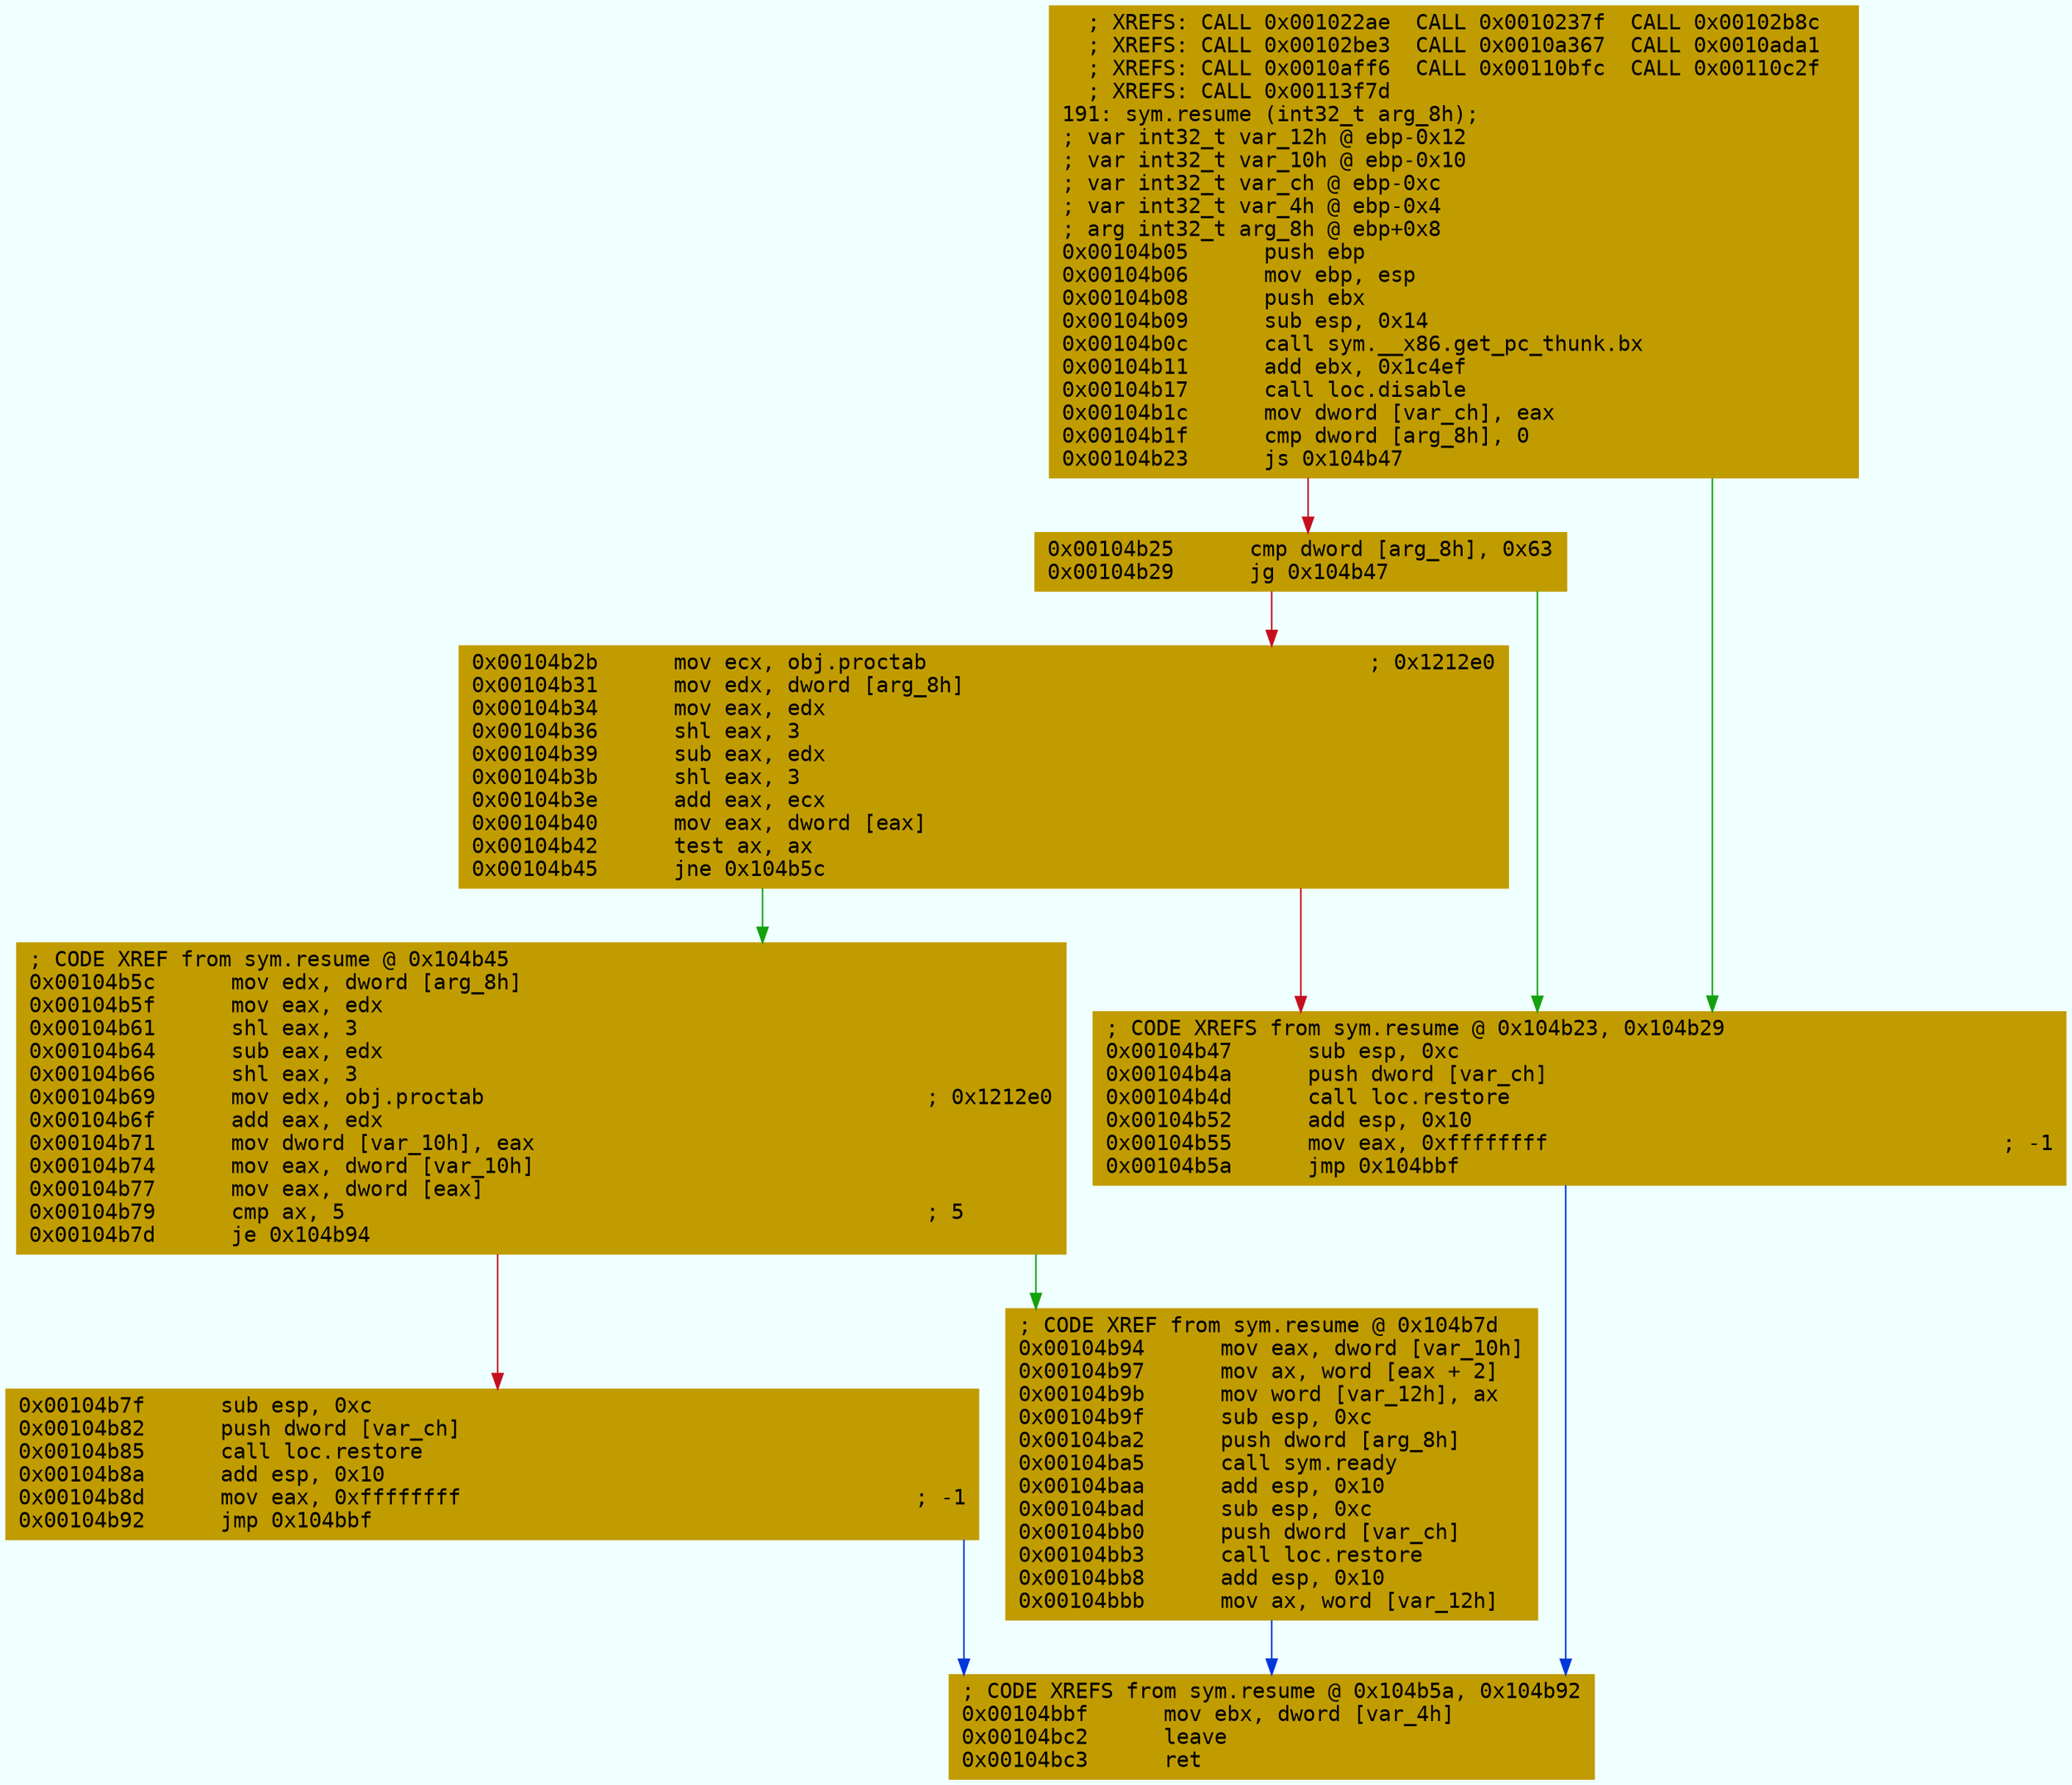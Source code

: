 digraph code {
	graph [bgcolor=azure fontsize=8 fontname="Courier" splines="ortho"];
	node [fillcolor=gray style=filled shape=box];
	edge [arrowhead="normal"];
	"0x00104b05" [URL="sym.resume/0x00104b05", fillcolor="#c19c00",color="#c19c00", fontname="Courier",label="  ; XREFS: CALL 0x001022ae  CALL 0x0010237f  CALL 0x00102b8c  \l  ; XREFS: CALL 0x00102be3  CALL 0x0010a367  CALL 0x0010ada1  \l  ; XREFS: CALL 0x0010aff6  CALL 0x00110bfc  CALL 0x00110c2f  \l  ; XREFS: CALL 0x00113f7d  \l191: sym.resume (int32_t arg_8h);\l; var int32_t var_12h @ ebp-0x12\l; var int32_t var_10h @ ebp-0x10\l; var int32_t var_ch @ ebp-0xc\l; var int32_t var_4h @ ebp-0x4\l; arg int32_t arg_8h @ ebp+0x8\l0x00104b05      push ebp\l0x00104b06      mov ebp, esp\l0x00104b08      push ebx\l0x00104b09      sub esp, 0x14\l0x00104b0c      call sym.__x86.get_pc_thunk.bx\l0x00104b11      add ebx, 0x1c4ef\l0x00104b17      call loc.disable\l0x00104b1c      mov dword [var_ch], eax\l0x00104b1f      cmp dword [arg_8h], 0\l0x00104b23      js 0x104b47\l"]
	"0x00104b25" [URL="sym.resume/0x00104b25", fillcolor="#c19c00",color="#c19c00", fontname="Courier",label="0x00104b25      cmp dword [arg_8h], 0x63\l0x00104b29      jg 0x104b47\l"]
	"0x00104b2b" [URL="sym.resume/0x00104b2b", fillcolor="#c19c00",color="#c19c00", fontname="Courier",label="0x00104b2b      mov ecx, obj.proctab                                   ; 0x1212e0\l0x00104b31      mov edx, dword [arg_8h]\l0x00104b34      mov eax, edx\l0x00104b36      shl eax, 3\l0x00104b39      sub eax, edx\l0x00104b3b      shl eax, 3\l0x00104b3e      add eax, ecx\l0x00104b40      mov eax, dword [eax]\l0x00104b42      test ax, ax\l0x00104b45      jne 0x104b5c\l"]
	"0x00104b47" [URL="sym.resume/0x00104b47", fillcolor="#c19c00",color="#c19c00", fontname="Courier",label="; CODE XREFS from sym.resume @ 0x104b23, 0x104b29\l0x00104b47      sub esp, 0xc\l0x00104b4a      push dword [var_ch]\l0x00104b4d      call loc.restore\l0x00104b52      add esp, 0x10\l0x00104b55      mov eax, 0xffffffff                                    ; -1\l0x00104b5a      jmp 0x104bbf\l"]
	"0x00104b5c" [URL="sym.resume/0x00104b5c", fillcolor="#c19c00",color="#c19c00", fontname="Courier",label="; CODE XREF from sym.resume @ 0x104b45\l0x00104b5c      mov edx, dword [arg_8h]\l0x00104b5f      mov eax, edx\l0x00104b61      shl eax, 3\l0x00104b64      sub eax, edx\l0x00104b66      shl eax, 3\l0x00104b69      mov edx, obj.proctab                                   ; 0x1212e0\l0x00104b6f      add eax, edx\l0x00104b71      mov dword [var_10h], eax\l0x00104b74      mov eax, dword [var_10h]\l0x00104b77      mov eax, dword [eax]\l0x00104b79      cmp ax, 5                                              ; 5\l0x00104b7d      je 0x104b94\l"]
	"0x00104b7f" [URL="sym.resume/0x00104b7f", fillcolor="#c19c00",color="#c19c00", fontname="Courier",label="0x00104b7f      sub esp, 0xc\l0x00104b82      push dword [var_ch]\l0x00104b85      call loc.restore\l0x00104b8a      add esp, 0x10\l0x00104b8d      mov eax, 0xffffffff                                    ; -1\l0x00104b92      jmp 0x104bbf\l"]
	"0x00104b94" [URL="sym.resume/0x00104b94", fillcolor="#c19c00",color="#c19c00", fontname="Courier",label="; CODE XREF from sym.resume @ 0x104b7d\l0x00104b94      mov eax, dword [var_10h]\l0x00104b97      mov ax, word [eax + 2]\l0x00104b9b      mov word [var_12h], ax\l0x00104b9f      sub esp, 0xc\l0x00104ba2      push dword [arg_8h]\l0x00104ba5      call sym.ready\l0x00104baa      add esp, 0x10\l0x00104bad      sub esp, 0xc\l0x00104bb0      push dword [var_ch]\l0x00104bb3      call loc.restore\l0x00104bb8      add esp, 0x10\l0x00104bbb      mov ax, word [var_12h]\l"]
	"0x00104bbf" [URL="sym.resume/0x00104bbf", fillcolor="#c19c00",color="#c19c00", fontname="Courier",label="; CODE XREFS from sym.resume @ 0x104b5a, 0x104b92\l0x00104bbf      mov ebx, dword [var_4h]\l0x00104bc2      leave\l0x00104bc3      ret\l"]
        "0x00104b05" -> "0x00104b47" [color="#13a10e"];
        "0x00104b05" -> "0x00104b25" [color="#c50f1f"];
        "0x00104b25" -> "0x00104b47" [color="#13a10e"];
        "0x00104b25" -> "0x00104b2b" [color="#c50f1f"];
        "0x00104b2b" -> "0x00104b5c" [color="#13a10e"];
        "0x00104b2b" -> "0x00104b47" [color="#c50f1f"];
        "0x00104b47" -> "0x00104bbf" [color="#0037da"];
        "0x00104b5c" -> "0x00104b94" [color="#13a10e"];
        "0x00104b5c" -> "0x00104b7f" [color="#c50f1f"];
        "0x00104b7f" -> "0x00104bbf" [color="#0037da"];
        "0x00104b94" -> "0x00104bbf" [color="#0037da"];
}
